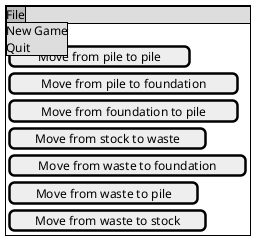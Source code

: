 @startsalt
{+
{* File
 File | New Game| Quit }

 {/ Moves }
 {
 [Move from pile to pile]
 [Move from pile to foundation]
 [Move from foundation to pile]
 [Move from stock to waste]
 [Move from waste to foundation]
 [Move from waste to pile]
 [Move from waste to stock]
 }
 }

 @endsalt

